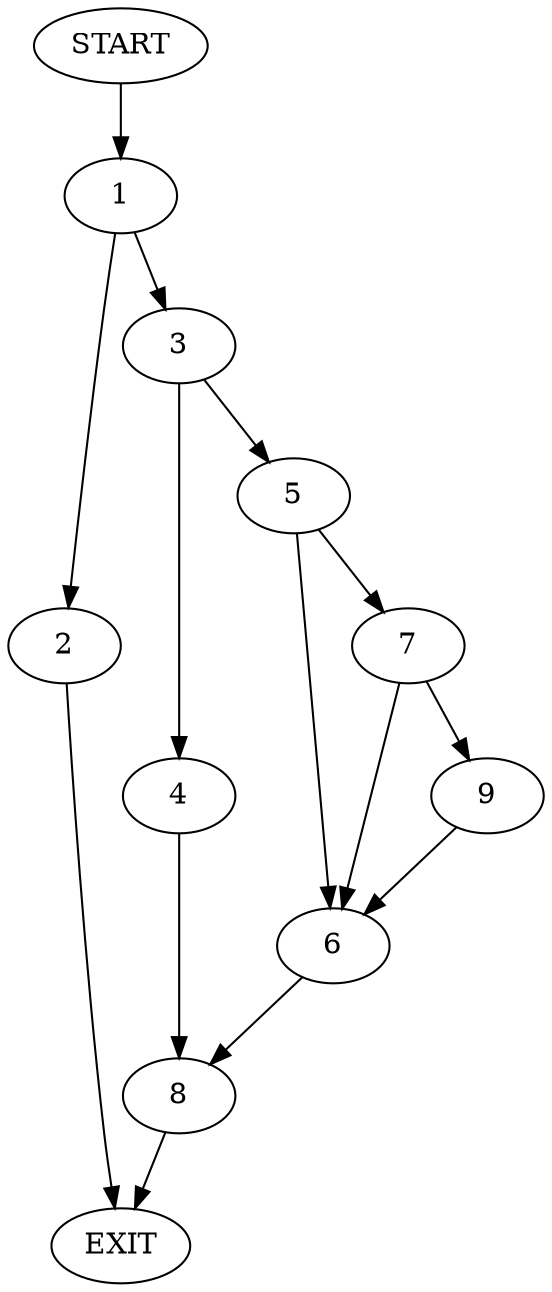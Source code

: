 digraph {
0 [label="START"]
10 [label="EXIT"]
0 -> 1
1 -> 2
1 -> 3
3 -> 4
3 -> 5
2 -> 10
5 -> 6
5 -> 7
4 -> 8
7 -> 6
7 -> 9
6 -> 8
9 -> 6
8 -> 10
}

